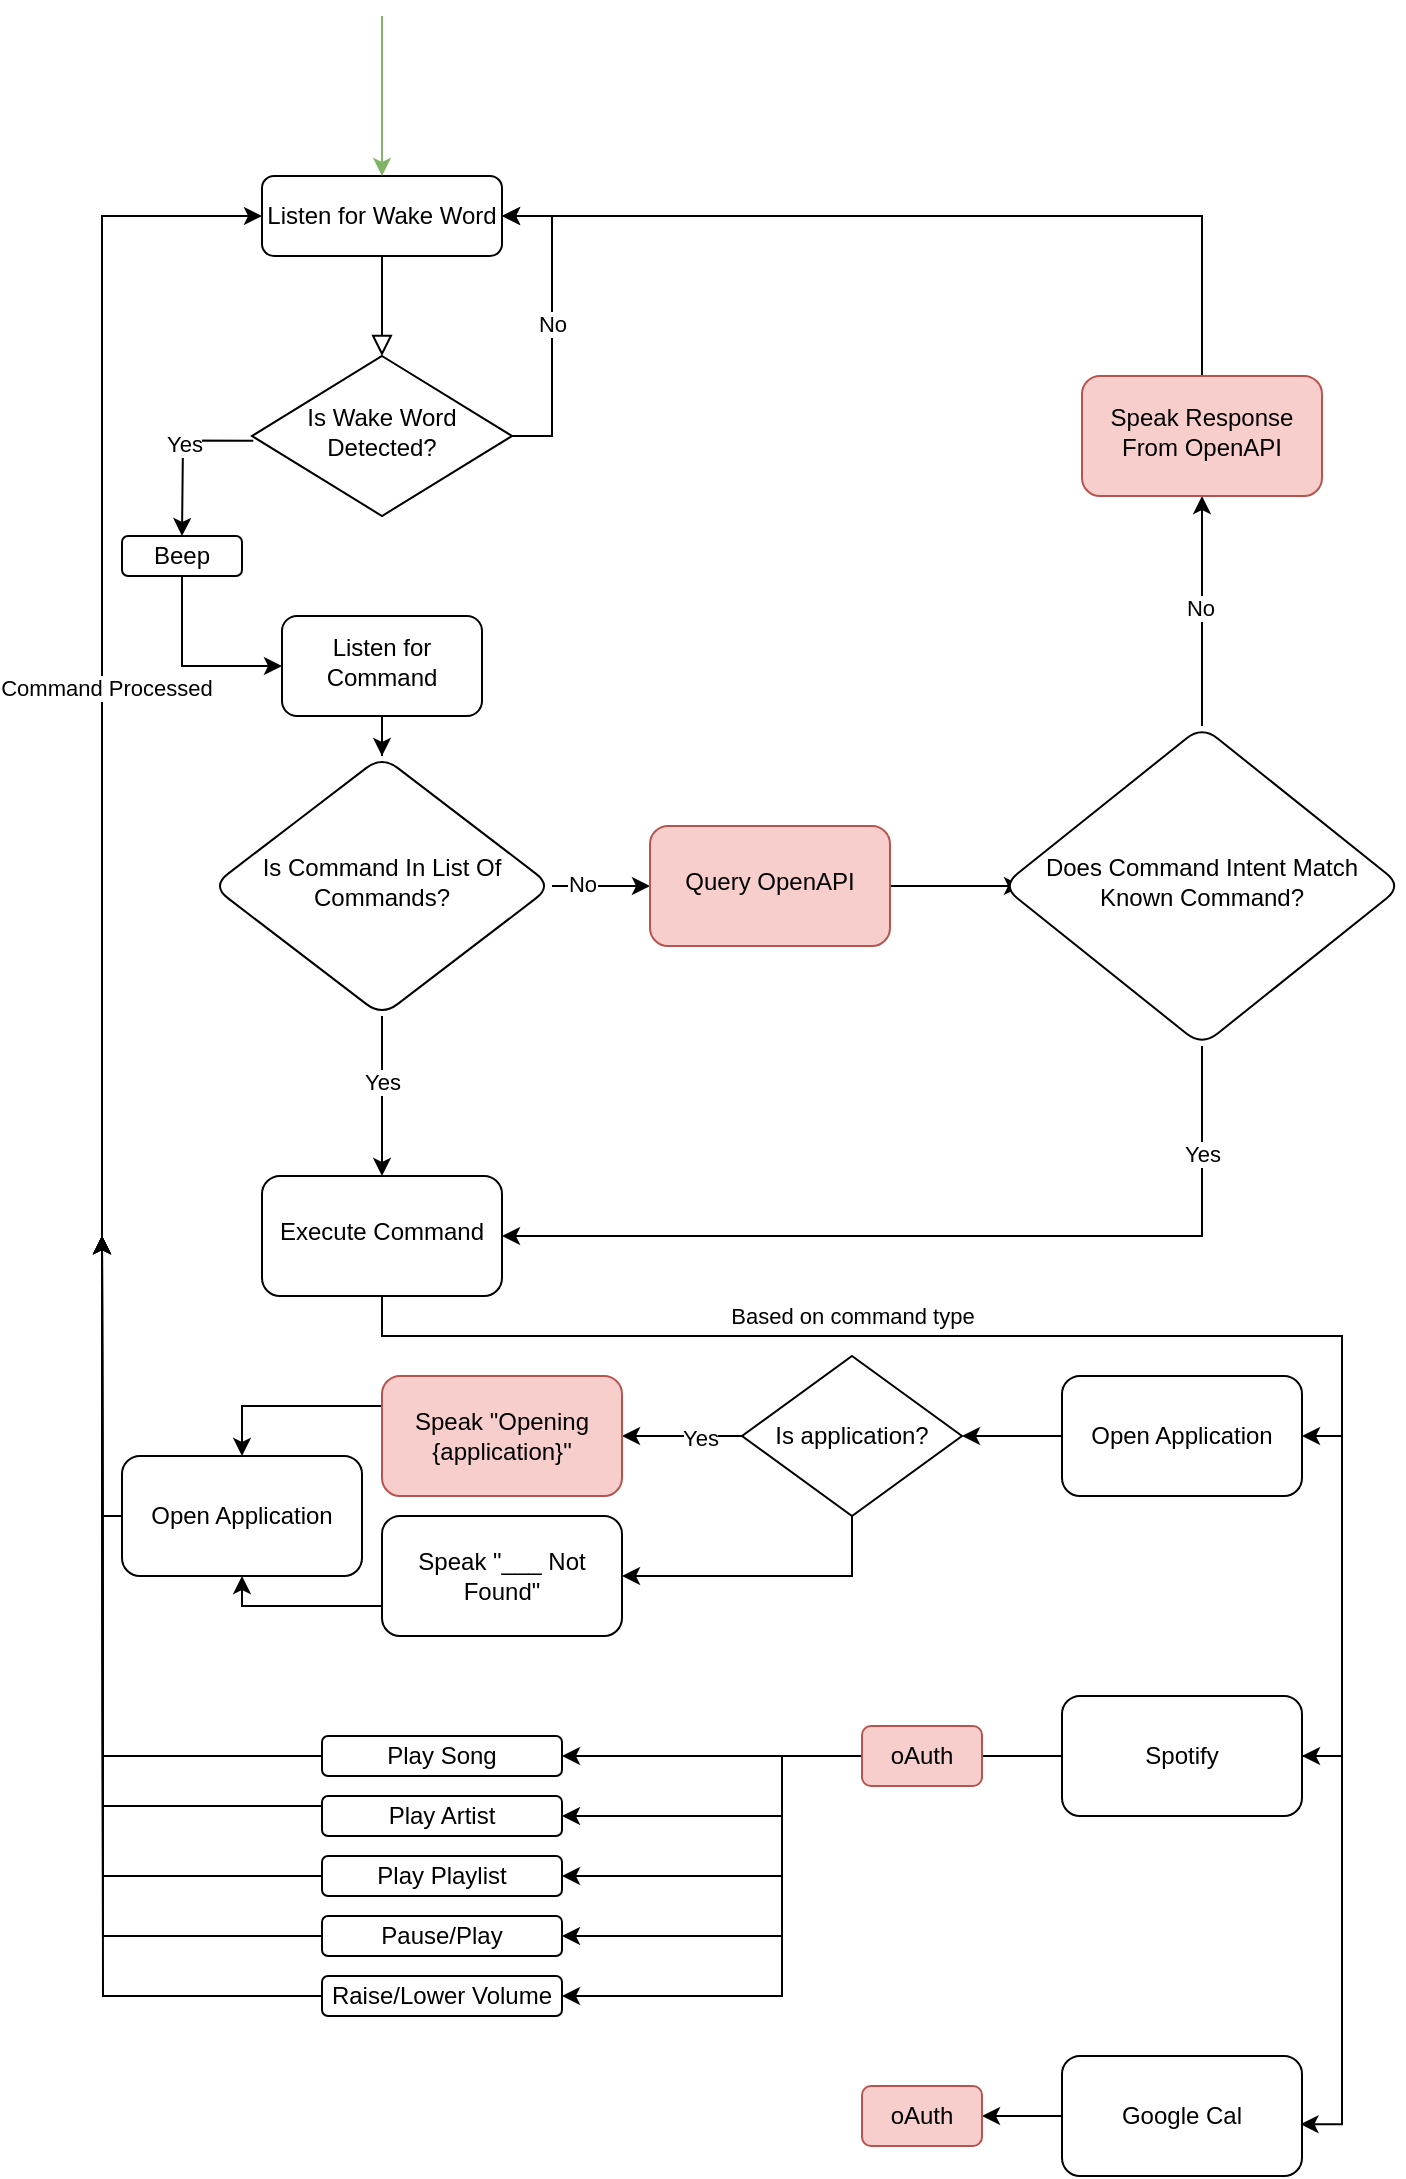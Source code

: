 <mxfile version="22.1.15" type="github">
  <diagram id="C5RBs43oDa-KdzZeNtuy" name="Page-1">
    <mxGraphModel dx="1793" dy="2152" grid="1" gridSize="10" guides="1" tooltips="1" connect="1" arrows="1" fold="1" page="1" pageScale="1" pageWidth="827" pageHeight="1169" math="0" shadow="0">
      <root>
        <mxCell id="WIyWlLk6GJQsqaUBKTNV-0" />
        <mxCell id="WIyWlLk6GJQsqaUBKTNV-1" parent="WIyWlLk6GJQsqaUBKTNV-0" />
        <mxCell id="WIyWlLk6GJQsqaUBKTNV-2" value="" style="rounded=0;html=1;jettySize=auto;orthogonalLoop=1;fontSize=11;endArrow=block;endFill=0;endSize=8;strokeWidth=1;shadow=0;labelBackgroundColor=none;edgeStyle=orthogonalEdgeStyle;" parent="WIyWlLk6GJQsqaUBKTNV-1" source="WIyWlLk6GJQsqaUBKTNV-3" target="WIyWlLk6GJQsqaUBKTNV-6" edge="1">
          <mxGeometry relative="1" as="geometry" />
        </mxCell>
        <mxCell id="WIyWlLk6GJQsqaUBKTNV-3" value="Listen for Wake Word" style="rounded=1;whiteSpace=wrap;html=1;fontSize=12;glass=0;strokeWidth=1;shadow=0;" parent="WIyWlLk6GJQsqaUBKTNV-1" vertex="1">
          <mxGeometry x="160" y="80" width="120" height="40" as="geometry" />
        </mxCell>
        <mxCell id="TbSQzSQrd4Ol9W5OKiCd-27" style="edgeStyle=orthogonalEdgeStyle;rounded=0;orthogonalLoop=1;jettySize=auto;html=1;exitX=0.005;exitY=0.529;exitDx=0;exitDy=0;exitPerimeter=0;" parent="WIyWlLk6GJQsqaUBKTNV-1" source="WIyWlLk6GJQsqaUBKTNV-6" edge="1">
          <mxGeometry relative="1" as="geometry">
            <mxPoint x="110" y="230" as="sourcePoint" />
            <mxPoint x="120" y="260" as="targetPoint" />
          </mxGeometry>
        </mxCell>
        <mxCell id="TbSQzSQrd4Ol9W5OKiCd-28" value="Yes" style="edgeLabel;html=1;align=center;verticalAlign=middle;resizable=0;points=[];" parent="TbSQzSQrd4Ol9W5OKiCd-27" vertex="1" connectable="0">
          <mxGeometry x="-0.116" y="1" relative="1" as="geometry">
            <mxPoint x="-1" as="offset" />
          </mxGeometry>
        </mxCell>
        <mxCell id="TbSQzSQrd4Ol9W5OKiCd-29" style="edgeStyle=orthogonalEdgeStyle;rounded=0;orthogonalLoop=1;jettySize=auto;html=1;exitX=1;exitY=0.5;exitDx=0;exitDy=0;entryX=1;entryY=0.5;entryDx=0;entryDy=0;" parent="WIyWlLk6GJQsqaUBKTNV-1" source="WIyWlLk6GJQsqaUBKTNV-6" target="WIyWlLk6GJQsqaUBKTNV-3" edge="1">
          <mxGeometry relative="1" as="geometry" />
        </mxCell>
        <mxCell id="TbSQzSQrd4Ol9W5OKiCd-30" value="No" style="edgeLabel;html=1;align=center;verticalAlign=middle;resizable=0;points=[];" parent="TbSQzSQrd4Ol9W5OKiCd-29" vertex="1" connectable="0">
          <mxGeometry x="-0.133" y="2" relative="1" as="geometry">
            <mxPoint x="2" y="-9" as="offset" />
          </mxGeometry>
        </mxCell>
        <mxCell id="WIyWlLk6GJQsqaUBKTNV-6" value="Is Wake Word Detected?" style="rhombus;whiteSpace=wrap;html=1;shadow=0;fontFamily=Helvetica;fontSize=12;align=center;strokeWidth=1;spacing=6;spacingTop=-4;" parent="WIyWlLk6GJQsqaUBKTNV-1" vertex="1">
          <mxGeometry x="155" y="170" width="130" height="80" as="geometry" />
        </mxCell>
        <mxCell id="TbSQzSQrd4Ol9W5OKiCd-5" value="" style="edgeStyle=orthogonalEdgeStyle;rounded=0;orthogonalLoop=1;jettySize=auto;html=1;" parent="WIyWlLk6GJQsqaUBKTNV-1" source="WIyWlLk6GJQsqaUBKTNV-10" target="TbSQzSQrd4Ol9W5OKiCd-4" edge="1">
          <mxGeometry relative="1" as="geometry" />
        </mxCell>
        <mxCell id="WIyWlLk6GJQsqaUBKTNV-10" value="Listen for Command" style="rectangle;rounded=1;whiteSpace=wrap;html=1;shadow=0;fontFamily=Helvetica;fontSize=12;align=center;strokeWidth=1;spacing=6;spacingTop=-4;" parent="WIyWlLk6GJQsqaUBKTNV-1" vertex="1">
          <mxGeometry x="170" y="300" width="100" height="50" as="geometry" />
        </mxCell>
        <mxCell id="TbSQzSQrd4Ol9W5OKiCd-8" value="" style="edgeStyle=orthogonalEdgeStyle;rounded=0;orthogonalLoop=1;jettySize=auto;html=1;" parent="WIyWlLk6GJQsqaUBKTNV-1" source="TbSQzSQrd4Ol9W5OKiCd-4" target="TbSQzSQrd4Ol9W5OKiCd-7" edge="1">
          <mxGeometry relative="1" as="geometry" />
        </mxCell>
        <mxCell id="TbSQzSQrd4Ol9W5OKiCd-12" value="Yes" style="edgeLabel;html=1;align=center;verticalAlign=middle;resizable=0;points=[];" parent="TbSQzSQrd4Ol9W5OKiCd-8" vertex="1" connectable="0">
          <mxGeometry x="0.143" y="-1" relative="1" as="geometry">
            <mxPoint x="1" y="-13" as="offset" />
          </mxGeometry>
        </mxCell>
        <mxCell id="TbSQzSQrd4Ol9W5OKiCd-14" value="" style="edgeStyle=orthogonalEdgeStyle;rounded=0;orthogonalLoop=1;jettySize=auto;html=1;" parent="WIyWlLk6GJQsqaUBKTNV-1" source="TbSQzSQrd4Ol9W5OKiCd-4" target="TbSQzSQrd4Ol9W5OKiCd-13" edge="1">
          <mxGeometry relative="1" as="geometry" />
        </mxCell>
        <mxCell id="TbSQzSQrd4Ol9W5OKiCd-25" value="No" style="edgeLabel;html=1;align=center;verticalAlign=middle;resizable=0;points=[];" parent="TbSQzSQrd4Ol9W5OKiCd-14" vertex="1" connectable="0">
          <mxGeometry x="-0.388" y="1" relative="1" as="geometry">
            <mxPoint as="offset" />
          </mxGeometry>
        </mxCell>
        <mxCell id="TbSQzSQrd4Ol9W5OKiCd-4" value="Is Command In List Of Commands?" style="rhombus;whiteSpace=wrap;html=1;rounded=1;shadow=0;strokeWidth=1;spacing=6;spacingTop=-4;" parent="WIyWlLk6GJQsqaUBKTNV-1" vertex="1">
          <mxGeometry x="135" y="370" width="170" height="130" as="geometry" />
        </mxCell>
        <mxCell id="TbSQzSQrd4Ol9W5OKiCd-10" value="" style="edgeStyle=orthogonalEdgeStyle;rounded=0;orthogonalLoop=1;jettySize=auto;html=1;entryX=0;entryY=0.5;entryDx=0;entryDy=0;" parent="WIyWlLk6GJQsqaUBKTNV-1" target="WIyWlLk6GJQsqaUBKTNV-3" edge="1">
          <mxGeometry relative="1" as="geometry">
            <mxPoint x="150" y="100" as="targetPoint" />
            <Array as="points">
              <mxPoint x="80" y="610" />
              <mxPoint x="80" y="100" />
            </Array>
            <mxPoint x="80" y="620" as="sourcePoint" />
          </mxGeometry>
        </mxCell>
        <mxCell id="TbSQzSQrd4Ol9W5OKiCd-11" value="Command Processed" style="edgeLabel;html=1;align=center;verticalAlign=middle;resizable=0;points=[];" parent="TbSQzSQrd4Ol9W5OKiCd-10" vertex="1" connectable="0">
          <mxGeometry x="-0.053" y="-2" relative="1" as="geometry">
            <mxPoint as="offset" />
          </mxGeometry>
        </mxCell>
        <mxCell id="Mapp8HOiHUZmDu9dyyTf-5" style="edgeStyle=orthogonalEdgeStyle;rounded=0;orthogonalLoop=1;jettySize=auto;html=1;entryX=1;entryY=0.5;entryDx=0;entryDy=0;" edge="1" parent="WIyWlLk6GJQsqaUBKTNV-1" source="TbSQzSQrd4Ol9W5OKiCd-7" target="Mapp8HOiHUZmDu9dyyTf-4">
          <mxGeometry relative="1" as="geometry">
            <Array as="points">
              <mxPoint x="220" y="660" />
              <mxPoint x="700" y="660" />
              <mxPoint x="700" y="710" />
            </Array>
          </mxGeometry>
        </mxCell>
        <mxCell id="Mapp8HOiHUZmDu9dyyTf-7" value="Based on command type" style="edgeLabel;html=1;align=center;verticalAlign=middle;resizable=0;points=[];" vertex="1" connectable="0" parent="Mapp8HOiHUZmDu9dyyTf-5">
          <mxGeometry x="-0.081" relative="1" as="geometry">
            <mxPoint x="-7" y="-10" as="offset" />
          </mxGeometry>
        </mxCell>
        <mxCell id="Mapp8HOiHUZmDu9dyyTf-26" style="edgeStyle=orthogonalEdgeStyle;rounded=0;orthogonalLoop=1;jettySize=auto;html=1;exitX=0.5;exitY=1;exitDx=0;exitDy=0;entryX=1;entryY=0.5;entryDx=0;entryDy=0;" edge="1" parent="WIyWlLk6GJQsqaUBKTNV-1" source="TbSQzSQrd4Ol9W5OKiCd-7" target="Mapp8HOiHUZmDu9dyyTf-9">
          <mxGeometry relative="1" as="geometry">
            <Array as="points">
              <mxPoint x="220" y="660" />
              <mxPoint x="700" y="660" />
              <mxPoint x="700" y="870" />
            </Array>
          </mxGeometry>
        </mxCell>
        <mxCell id="TbSQzSQrd4Ol9W5OKiCd-7" value="Execute Command" style="whiteSpace=wrap;html=1;rounded=1;shadow=0;strokeWidth=1;spacing=6;spacingTop=-4;" parent="WIyWlLk6GJQsqaUBKTNV-1" vertex="1">
          <mxGeometry x="160" y="580" width="120" height="60" as="geometry" />
        </mxCell>
        <mxCell id="TbSQzSQrd4Ol9W5OKiCd-16" value="" style="edgeStyle=orthogonalEdgeStyle;rounded=0;orthogonalLoop=1;jettySize=auto;html=1;" parent="WIyWlLk6GJQsqaUBKTNV-1" source="TbSQzSQrd4Ol9W5OKiCd-13" edge="1">
          <mxGeometry relative="1" as="geometry">
            <mxPoint x="540.0" y="435.0" as="targetPoint" />
          </mxGeometry>
        </mxCell>
        <mxCell id="TbSQzSQrd4Ol9W5OKiCd-13" value="Query OpenAPI" style="whiteSpace=wrap;html=1;rounded=1;shadow=0;strokeWidth=1;spacing=6;spacingTop=-4;fillColor=#f8cecc;strokeColor=#b85450;" parent="WIyWlLk6GJQsqaUBKTNV-1" vertex="1">
          <mxGeometry x="354" y="405" width="120" height="60" as="geometry" />
        </mxCell>
        <mxCell id="TbSQzSQrd4Ol9W5OKiCd-17" style="edgeStyle=orthogonalEdgeStyle;rounded=0;orthogonalLoop=1;jettySize=auto;html=1;entryX=1;entryY=0.5;entryDx=0;entryDy=0;exitX=0.5;exitY=1;exitDx=0;exitDy=0;" parent="WIyWlLk6GJQsqaUBKTNV-1" source="TbSQzSQrd4Ol9W5OKiCd-35" target="TbSQzSQrd4Ol9W5OKiCd-7" edge="1">
          <mxGeometry relative="1" as="geometry">
            <mxPoint x="599.966" y="465.0" as="sourcePoint" />
            <Array as="points">
              <mxPoint x="630" y="610" />
            </Array>
          </mxGeometry>
        </mxCell>
        <mxCell id="TbSQzSQrd4Ol9W5OKiCd-18" value="Yes" style="edgeLabel;html=1;align=center;verticalAlign=middle;resizable=0;points=[];" parent="TbSQzSQrd4Ol9W5OKiCd-17" vertex="1" connectable="0">
          <mxGeometry x="-0.836" y="3" relative="1" as="geometry">
            <mxPoint x="-3" y="17" as="offset" />
          </mxGeometry>
        </mxCell>
        <mxCell id="TbSQzSQrd4Ol9W5OKiCd-32" value="" style="edgeStyle=orthogonalEdgeStyle;rounded=0;orthogonalLoop=1;jettySize=auto;html=1;exitX=0.5;exitY=0;exitDx=0;exitDy=0;" parent="WIyWlLk6GJQsqaUBKTNV-1" source="TbSQzSQrd4Ol9W5OKiCd-35" target="TbSQzSQrd4Ol9W5OKiCd-31" edge="1">
          <mxGeometry relative="1" as="geometry">
            <mxPoint x="600.0" y="405.0" as="sourcePoint" />
          </mxGeometry>
        </mxCell>
        <mxCell id="TbSQzSQrd4Ol9W5OKiCd-34" value="No" style="edgeLabel;html=1;align=center;verticalAlign=middle;resizable=0;points=[];" parent="TbSQzSQrd4Ol9W5OKiCd-32" vertex="1" connectable="0">
          <mxGeometry x="0.029" y="1" relative="1" as="geometry">
            <mxPoint as="offset" />
          </mxGeometry>
        </mxCell>
        <mxCell id="TbSQzSQrd4Ol9W5OKiCd-33" style="edgeStyle=orthogonalEdgeStyle;rounded=0;orthogonalLoop=1;jettySize=auto;html=1;exitX=0.5;exitY=0;exitDx=0;exitDy=0;entryX=1;entryY=0.5;entryDx=0;entryDy=0;" parent="WIyWlLk6GJQsqaUBKTNV-1" source="TbSQzSQrd4Ol9W5OKiCd-31" target="WIyWlLk6GJQsqaUBKTNV-3" edge="1">
          <mxGeometry relative="1" as="geometry" />
        </mxCell>
        <mxCell id="TbSQzSQrd4Ol9W5OKiCd-31" value="Speak Response From OpenAPI" style="whiteSpace=wrap;html=1;rounded=1;shadow=0;strokeWidth=1;spacing=6;spacingTop=-4;fillColor=#f8cecc;strokeColor=#b85450;" parent="WIyWlLk6GJQsqaUBKTNV-1" vertex="1">
          <mxGeometry x="570" y="180" width="120" height="60" as="geometry" />
        </mxCell>
        <mxCell id="TbSQzSQrd4Ol9W5OKiCd-35" value="Does Command Intent Match Known Command?" style="rhombus;whiteSpace=wrap;html=1;rounded=1;shadow=0;strokeWidth=1;spacing=6;spacingTop=-4;" parent="WIyWlLk6GJQsqaUBKTNV-1" vertex="1">
          <mxGeometry x="530" y="355" width="200" height="160" as="geometry" />
        </mxCell>
        <mxCell id="Mapp8HOiHUZmDu9dyyTf-3" style="edgeStyle=orthogonalEdgeStyle;rounded=0;orthogonalLoop=1;jettySize=auto;html=1;exitX=0.5;exitY=1;exitDx=0;exitDy=0;entryX=0;entryY=0.5;entryDx=0;entryDy=0;" edge="1" parent="WIyWlLk6GJQsqaUBKTNV-1" source="Mapp8HOiHUZmDu9dyyTf-2" target="WIyWlLk6GJQsqaUBKTNV-10">
          <mxGeometry relative="1" as="geometry" />
        </mxCell>
        <mxCell id="Mapp8HOiHUZmDu9dyyTf-2" value="Beep" style="rounded=1;whiteSpace=wrap;html=1;" vertex="1" parent="WIyWlLk6GJQsqaUBKTNV-1">
          <mxGeometry x="90" y="260" width="60" height="20" as="geometry" />
        </mxCell>
        <mxCell id="Mapp8HOiHUZmDu9dyyTf-10" style="edgeStyle=orthogonalEdgeStyle;rounded=0;orthogonalLoop=1;jettySize=auto;html=1;exitX=0;exitY=0.5;exitDx=0;exitDy=0;" edge="1" parent="WIyWlLk6GJQsqaUBKTNV-1" source="Mapp8HOiHUZmDu9dyyTf-4" target="Mapp8HOiHUZmDu9dyyTf-11">
          <mxGeometry relative="1" as="geometry">
            <mxPoint x="520" y="709.857" as="targetPoint" />
          </mxGeometry>
        </mxCell>
        <mxCell id="Mapp8HOiHUZmDu9dyyTf-4" value="Open Application" style="rounded=1;whiteSpace=wrap;html=1;" vertex="1" parent="WIyWlLk6GJQsqaUBKTNV-1">
          <mxGeometry x="560" y="680" width="120" height="60" as="geometry" />
        </mxCell>
        <mxCell id="Mapp8HOiHUZmDu9dyyTf-27" style="edgeStyle=orthogonalEdgeStyle;rounded=0;orthogonalLoop=1;jettySize=auto;html=1;exitX=0;exitY=0.5;exitDx=0;exitDy=0;" edge="1" parent="WIyWlLk6GJQsqaUBKTNV-1" source="Mapp8HOiHUZmDu9dyyTf-9" target="Mapp8HOiHUZmDu9dyyTf-28">
          <mxGeometry relative="1" as="geometry">
            <mxPoint x="520" y="869.857" as="targetPoint" />
          </mxGeometry>
        </mxCell>
        <mxCell id="Mapp8HOiHUZmDu9dyyTf-31" style="edgeStyle=orthogonalEdgeStyle;rounded=0;orthogonalLoop=1;jettySize=auto;html=1;exitX=0;exitY=0.5;exitDx=0;exitDy=0;" edge="1" parent="WIyWlLk6GJQsqaUBKTNV-1" source="Mapp8HOiHUZmDu9dyyTf-9" target="Mapp8HOiHUZmDu9dyyTf-32">
          <mxGeometry relative="1" as="geometry">
            <mxPoint x="530" y="1040" as="targetPoint" />
            <Array as="points">
              <mxPoint x="420" y="870" />
              <mxPoint x="420" y="900" />
            </Array>
          </mxGeometry>
        </mxCell>
        <mxCell id="Mapp8HOiHUZmDu9dyyTf-9" value="Spotify" style="rounded=1;whiteSpace=wrap;html=1;" vertex="1" parent="WIyWlLk6GJQsqaUBKTNV-1">
          <mxGeometry x="560" y="840" width="120" height="60" as="geometry" />
        </mxCell>
        <mxCell id="Mapp8HOiHUZmDu9dyyTf-13" style="edgeStyle=orthogonalEdgeStyle;rounded=0;orthogonalLoop=1;jettySize=auto;html=1;" edge="1" parent="WIyWlLk6GJQsqaUBKTNV-1" source="Mapp8HOiHUZmDu9dyyTf-11" target="Mapp8HOiHUZmDu9dyyTf-14">
          <mxGeometry relative="1" as="geometry">
            <mxPoint x="350" y="710" as="targetPoint" />
          </mxGeometry>
        </mxCell>
        <mxCell id="Mapp8HOiHUZmDu9dyyTf-15" value="Yes" style="edgeLabel;html=1;align=center;verticalAlign=middle;resizable=0;points=[];" vertex="1" connectable="0" parent="Mapp8HOiHUZmDu9dyyTf-13">
          <mxGeometry x="-0.281" y="1" relative="1" as="geometry">
            <mxPoint as="offset" />
          </mxGeometry>
        </mxCell>
        <mxCell id="Mapp8HOiHUZmDu9dyyTf-17" style="edgeStyle=orthogonalEdgeStyle;rounded=0;orthogonalLoop=1;jettySize=auto;html=1;exitX=0.5;exitY=1;exitDx=0;exitDy=0;" edge="1" parent="WIyWlLk6GJQsqaUBKTNV-1" source="Mapp8HOiHUZmDu9dyyTf-11" target="Mapp8HOiHUZmDu9dyyTf-18">
          <mxGeometry relative="1" as="geometry">
            <mxPoint x="340" y="770" as="targetPoint" />
          </mxGeometry>
        </mxCell>
        <mxCell id="Mapp8HOiHUZmDu9dyyTf-11" value="Is application?" style="rhombus;whiteSpace=wrap;html=1;" vertex="1" parent="WIyWlLk6GJQsqaUBKTNV-1">
          <mxGeometry x="400" y="670" width="110" height="80" as="geometry" />
        </mxCell>
        <mxCell id="Mapp8HOiHUZmDu9dyyTf-16" style="edgeStyle=orthogonalEdgeStyle;rounded=0;orthogonalLoop=1;jettySize=auto;html=1;exitX=0;exitY=0.25;exitDx=0;exitDy=0;entryX=0.5;entryY=0;entryDx=0;entryDy=0;" edge="1" parent="WIyWlLk6GJQsqaUBKTNV-1" source="Mapp8HOiHUZmDu9dyyTf-14" target="Mapp8HOiHUZmDu9dyyTf-45">
          <mxGeometry relative="1" as="geometry">
            <mxPoint x="80" y="610" as="targetPoint" />
            <Array as="points">
              <mxPoint x="150" y="695" />
            </Array>
          </mxGeometry>
        </mxCell>
        <mxCell id="Mapp8HOiHUZmDu9dyyTf-14" value="Speak &quot;Opening {application}&quot;" style="rounded=1;whiteSpace=wrap;html=1;fillColor=#f8cecc;strokeColor=#b85450;" vertex="1" parent="WIyWlLk6GJQsqaUBKTNV-1">
          <mxGeometry x="220" y="680" width="120" height="60" as="geometry" />
        </mxCell>
        <mxCell id="Mapp8HOiHUZmDu9dyyTf-19" style="edgeStyle=orthogonalEdgeStyle;rounded=0;orthogonalLoop=1;jettySize=auto;html=1;exitX=0;exitY=0.75;exitDx=0;exitDy=0;entryX=0.5;entryY=1;entryDx=0;entryDy=0;" edge="1" parent="WIyWlLk6GJQsqaUBKTNV-1" source="Mapp8HOiHUZmDu9dyyTf-18" target="Mapp8HOiHUZmDu9dyyTf-45">
          <mxGeometry relative="1" as="geometry">
            <mxPoint x="80" y="610" as="targetPoint" />
            <Array as="points">
              <mxPoint x="150" y="795" />
            </Array>
          </mxGeometry>
        </mxCell>
        <mxCell id="Mapp8HOiHUZmDu9dyyTf-18" value="Speak &quot;___ Not Found&quot;" style="rounded=1;whiteSpace=wrap;html=1;" vertex="1" parent="WIyWlLk6GJQsqaUBKTNV-1">
          <mxGeometry x="220" y="750" width="120" height="60" as="geometry" />
        </mxCell>
        <mxCell id="Mapp8HOiHUZmDu9dyyTf-39" style="edgeStyle=orthogonalEdgeStyle;rounded=0;orthogonalLoop=1;jettySize=auto;html=1;exitX=0;exitY=0.5;exitDx=0;exitDy=0;" edge="1" parent="WIyWlLk6GJQsqaUBKTNV-1" source="Mapp8HOiHUZmDu9dyyTf-28">
          <mxGeometry relative="1" as="geometry">
            <mxPoint x="80" y="610" as="targetPoint" />
          </mxGeometry>
        </mxCell>
        <mxCell id="Mapp8HOiHUZmDu9dyyTf-28" value="Play Song" style="rounded=1;whiteSpace=wrap;html=1;" vertex="1" parent="WIyWlLk6GJQsqaUBKTNV-1">
          <mxGeometry x="190" y="860" width="120" height="20" as="geometry" />
        </mxCell>
        <mxCell id="Mapp8HOiHUZmDu9dyyTf-40" style="edgeStyle=orthogonalEdgeStyle;rounded=0;orthogonalLoop=1;jettySize=auto;html=1;exitX=0;exitY=0.25;exitDx=0;exitDy=0;" edge="1" parent="WIyWlLk6GJQsqaUBKTNV-1" source="Mapp8HOiHUZmDu9dyyTf-32">
          <mxGeometry relative="1" as="geometry">
            <mxPoint x="80" y="610" as="targetPoint" />
          </mxGeometry>
        </mxCell>
        <mxCell id="Mapp8HOiHUZmDu9dyyTf-32" value="Play Artist" style="rounded=1;whiteSpace=wrap;html=1;" vertex="1" parent="WIyWlLk6GJQsqaUBKTNV-1">
          <mxGeometry x="190" y="890" width="120" height="20" as="geometry" />
        </mxCell>
        <mxCell id="Mapp8HOiHUZmDu9dyyTf-33" style="edgeStyle=orthogonalEdgeStyle;rounded=0;orthogonalLoop=1;jettySize=auto;html=1;entryX=1;entryY=0.5;entryDx=0;entryDy=0;" edge="1" parent="WIyWlLk6GJQsqaUBKTNV-1" target="Mapp8HOiHUZmDu9dyyTf-34">
          <mxGeometry relative="1" as="geometry">
            <mxPoint x="520" y="920" as="targetPoint" />
            <mxPoint x="420" y="900" as="sourcePoint" />
            <Array as="points">
              <mxPoint x="420" y="900" />
              <mxPoint x="420" y="930" />
            </Array>
          </mxGeometry>
        </mxCell>
        <mxCell id="Mapp8HOiHUZmDu9dyyTf-41" style="edgeStyle=orthogonalEdgeStyle;rounded=0;orthogonalLoop=1;jettySize=auto;html=1;exitX=0;exitY=0.5;exitDx=0;exitDy=0;" edge="1" parent="WIyWlLk6GJQsqaUBKTNV-1" source="Mapp8HOiHUZmDu9dyyTf-34">
          <mxGeometry relative="1" as="geometry">
            <mxPoint x="80" y="610" as="targetPoint" />
          </mxGeometry>
        </mxCell>
        <mxCell id="Mapp8HOiHUZmDu9dyyTf-34" value="Play Playlist" style="rounded=1;whiteSpace=wrap;html=1;" vertex="1" parent="WIyWlLk6GJQsqaUBKTNV-1">
          <mxGeometry x="190" y="920" width="120" height="20" as="geometry" />
        </mxCell>
        <mxCell id="Mapp8HOiHUZmDu9dyyTf-35" style="edgeStyle=orthogonalEdgeStyle;rounded=0;orthogonalLoop=1;jettySize=auto;html=1;entryX=1;entryY=0.5;entryDx=0;entryDy=0;" edge="1" parent="WIyWlLk6GJQsqaUBKTNV-1" target="Mapp8HOiHUZmDu9dyyTf-36">
          <mxGeometry relative="1" as="geometry">
            <mxPoint x="520" y="950" as="targetPoint" />
            <mxPoint x="420" y="930" as="sourcePoint" />
            <Array as="points">
              <mxPoint x="420" y="930" />
              <mxPoint x="420" y="960" />
            </Array>
          </mxGeometry>
        </mxCell>
        <mxCell id="Mapp8HOiHUZmDu9dyyTf-42" style="edgeStyle=orthogonalEdgeStyle;rounded=0;orthogonalLoop=1;jettySize=auto;html=1;exitX=0;exitY=0.5;exitDx=0;exitDy=0;" edge="1" parent="WIyWlLk6GJQsqaUBKTNV-1" source="Mapp8HOiHUZmDu9dyyTf-36">
          <mxGeometry relative="1" as="geometry">
            <mxPoint x="80" y="610" as="targetPoint" />
          </mxGeometry>
        </mxCell>
        <mxCell id="Mapp8HOiHUZmDu9dyyTf-36" value="Pause/Play" style="rounded=1;whiteSpace=wrap;html=1;" vertex="1" parent="WIyWlLk6GJQsqaUBKTNV-1">
          <mxGeometry x="190" y="950" width="120" height="20" as="geometry" />
        </mxCell>
        <mxCell id="Mapp8HOiHUZmDu9dyyTf-37" style="edgeStyle=orthogonalEdgeStyle;rounded=0;orthogonalLoop=1;jettySize=auto;html=1;entryX=1;entryY=0.5;entryDx=0;entryDy=0;" edge="1" parent="WIyWlLk6GJQsqaUBKTNV-1" target="Mapp8HOiHUZmDu9dyyTf-38">
          <mxGeometry relative="1" as="geometry">
            <mxPoint x="520" y="980" as="targetPoint" />
            <mxPoint x="420" y="960" as="sourcePoint" />
            <Array as="points">
              <mxPoint x="420" y="960" />
              <mxPoint x="420" y="990" />
            </Array>
          </mxGeometry>
        </mxCell>
        <mxCell id="Mapp8HOiHUZmDu9dyyTf-43" style="edgeStyle=orthogonalEdgeStyle;rounded=0;orthogonalLoop=1;jettySize=auto;html=1;exitX=0;exitY=0.5;exitDx=0;exitDy=0;" edge="1" parent="WIyWlLk6GJQsqaUBKTNV-1" source="Mapp8HOiHUZmDu9dyyTf-38">
          <mxGeometry relative="1" as="geometry">
            <mxPoint x="80" y="610" as="targetPoint" />
          </mxGeometry>
        </mxCell>
        <mxCell id="Mapp8HOiHUZmDu9dyyTf-38" value="Raise/Lower Volume" style="rounded=1;whiteSpace=wrap;html=1;" vertex="1" parent="WIyWlLk6GJQsqaUBKTNV-1">
          <mxGeometry x="190" y="980" width="120" height="20" as="geometry" />
        </mxCell>
        <mxCell id="Mapp8HOiHUZmDu9dyyTf-46" style="edgeStyle=orthogonalEdgeStyle;rounded=0;orthogonalLoop=1;jettySize=auto;html=1;exitX=0;exitY=0.5;exitDx=0;exitDy=0;" edge="1" parent="WIyWlLk6GJQsqaUBKTNV-1" source="Mapp8HOiHUZmDu9dyyTf-45">
          <mxGeometry relative="1" as="geometry">
            <mxPoint x="80" y="610" as="targetPoint" />
            <Array as="points">
              <mxPoint x="80" y="750" />
            </Array>
          </mxGeometry>
        </mxCell>
        <mxCell id="Mapp8HOiHUZmDu9dyyTf-45" value="Open Application" style="rounded=1;whiteSpace=wrap;html=1;" vertex="1" parent="WIyWlLk6GJQsqaUBKTNV-1">
          <mxGeometry x="90" y="720" width="120" height="60" as="geometry" />
        </mxCell>
        <mxCell id="Mapp8HOiHUZmDu9dyyTf-47" value="" style="endArrow=classic;html=1;rounded=0;entryX=0.5;entryY=0;entryDx=0;entryDy=0;fillColor=#d5e8d4;strokeColor=#82b366;" edge="1" parent="WIyWlLk6GJQsqaUBKTNV-1" target="WIyWlLk6GJQsqaUBKTNV-3">
          <mxGeometry width="50" height="50" relative="1" as="geometry">
            <mxPoint x="220" as="sourcePoint" />
            <mxPoint x="420" y="90" as="targetPoint" />
          </mxGeometry>
        </mxCell>
        <mxCell id="Mapp8HOiHUZmDu9dyyTf-51" value="" style="edgeStyle=orthogonalEdgeStyle;rounded=0;orthogonalLoop=1;jettySize=auto;html=1;entryX=1;entryY=0.5;entryDx=0;entryDy=0;" edge="1" parent="WIyWlLk6GJQsqaUBKTNV-1" source="Mapp8HOiHUZmDu9dyyTf-48" target="Mapp8HOiHUZmDu9dyyTf-54">
          <mxGeometry relative="1" as="geometry">
            <mxPoint x="515" y="1050" as="targetPoint" />
          </mxGeometry>
        </mxCell>
        <mxCell id="Mapp8HOiHUZmDu9dyyTf-48" value="Google Cal" style="rounded=1;whiteSpace=wrap;html=1;" vertex="1" parent="WIyWlLk6GJQsqaUBKTNV-1">
          <mxGeometry x="560" y="1020" width="120" height="60" as="geometry" />
        </mxCell>
        <mxCell id="Mapp8HOiHUZmDu9dyyTf-49" style="edgeStyle=orthogonalEdgeStyle;rounded=0;orthogonalLoop=1;jettySize=auto;html=1;exitX=1;exitY=0.5;exitDx=0;exitDy=0;entryX=0.994;entryY=0.568;entryDx=0;entryDy=0;entryPerimeter=0;" edge="1" parent="WIyWlLk6GJQsqaUBKTNV-1" source="Mapp8HOiHUZmDu9dyyTf-9" target="Mapp8HOiHUZmDu9dyyTf-48">
          <mxGeometry relative="1" as="geometry" />
        </mxCell>
        <mxCell id="Mapp8HOiHUZmDu9dyyTf-53" value="oAuth" style="rounded=1;whiteSpace=wrap;html=1;fillColor=#f8cecc;strokeColor=#b85450;" vertex="1" parent="WIyWlLk6GJQsqaUBKTNV-1">
          <mxGeometry x="460" y="855" width="60" height="30" as="geometry" />
        </mxCell>
        <mxCell id="Mapp8HOiHUZmDu9dyyTf-54" value="oAuth" style="rounded=1;whiteSpace=wrap;html=1;fillColor=#f8cecc;strokeColor=#b85450;" vertex="1" parent="WIyWlLk6GJQsqaUBKTNV-1">
          <mxGeometry x="460" y="1035" width="60" height="30" as="geometry" />
        </mxCell>
      </root>
    </mxGraphModel>
  </diagram>
</mxfile>
